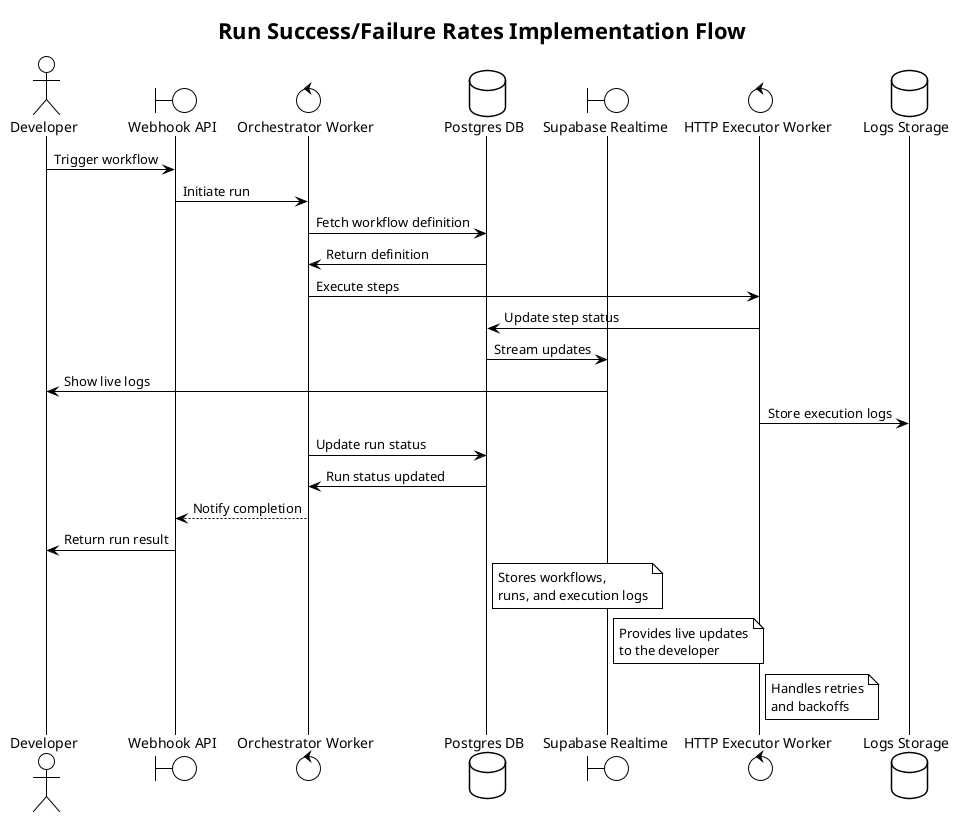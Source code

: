 @startuml
!theme plain

title Run Success/Failure Rates Implementation Flow

actor Developer
boundary "Webhook API" as Webhook
control "Orchestrator Worker" as Orchestrator
database "Postgres DB" as DB
boundary "Supabase Realtime" as Realtime
control "HTTP Executor Worker" as Executor
database "Logs Storage" as Logs

Developer -> Webhook : Trigger workflow
Webhook -> Orchestrator : Initiate run
Orchestrator -> DB : Fetch workflow definition
DB -> Orchestrator : Return definition
Orchestrator -> Executor : Execute steps
Executor -> DB : Update step status
DB -> Realtime : Stream updates
Realtime -> Developer : Show live logs
Executor -> Logs : Store execution logs
Orchestrator -> DB : Update run status
DB -> Orchestrator : Run status updated
Orchestrator --> Webhook : Notify completion
Webhook -> Developer : Return run result

note right of DB : Stores workflows,\nruns, and execution logs
note right of Realtime : Provides live updates\nto the developer
note right of Executor : Handles retries\nand backoffs

@enduml
